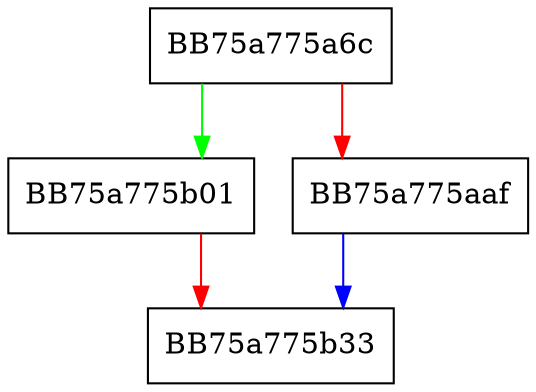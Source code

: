 digraph __acrt_LCMapStringEx {
  node [shape="box"];
  graph [splines=ortho];
  BB75a775a6c -> BB75a775b01 [color="green"];
  BB75a775a6c -> BB75a775aaf [color="red"];
  BB75a775aaf -> BB75a775b33 [color="blue"];
  BB75a775b01 -> BB75a775b33 [color="red"];
}